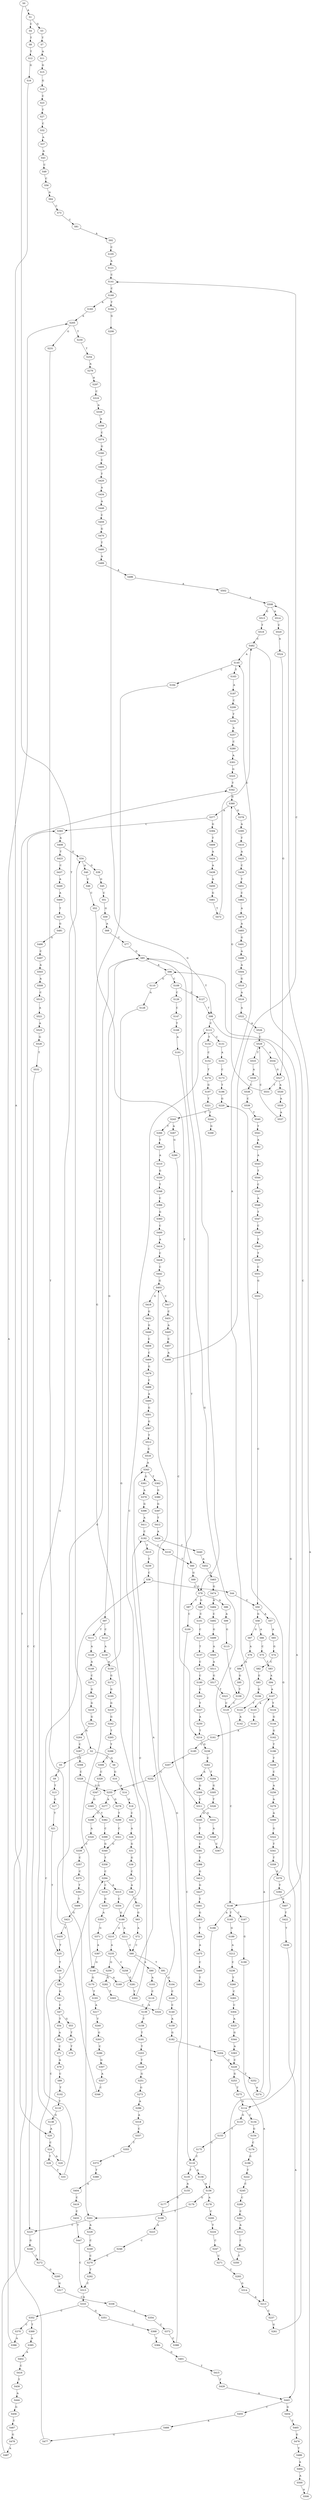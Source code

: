 strict digraph  {
	S0 -> S1 [ label = A ];
	S0 -> S2 [ label = T ];
	S1 -> S3 [ label = G ];
	S1 -> S4 [ label = C ];
	S2 -> S5 [ label = C ];
	S2 -> S6 [ label = G ];
	S3 -> S7 [ label = T ];
	S4 -> S8 [ label = T ];
	S5 -> S9 [ label = T ];
	S6 -> S10 [ label = G ];
	S7 -> S11 [ label = A ];
	S8 -> S12 [ label = T ];
	S9 -> S13 [ label = T ];
	S10 -> S14 [ label = A ];
	S11 -> S15 [ label = G ];
	S12 -> S16 [ label = G ];
	S13 -> S17 [ label = G ];
	S14 -> S18 [ label = G ];
	S15 -> S19 [ label = G ];
	S16 -> S20 [ label = A ];
	S17 -> S21 [ label = T ];
	S18 -> S22 [ label = C ];
	S19 -> S23 [ label = C ];
	S20 -> S24 [ label = C ];
	S21 -> S25 [ label = T ];
	S22 -> S26 [ label = A ];
	S23 -> S27 [ label = T ];
	S24 -> S28 [ label = T ];
	S24 -> S29 [ label = A ];
	S25 -> S30 [ label = T ];
	S26 -> S31 [ label = G ];
	S27 -> S32 [ label = C ];
	S28 -> S33 [ label = T ];
	S29 -> S34 [ label = G ];
	S30 -> S35 [ label = T ];
	S31 -> S36 [ label = G ];
	S32 -> S37 [ label = A ];
	S33 -> S38 [ label = C ];
	S34 -> S39 [ label = G ];
	S34 -> S40 [ label = A ];
	S35 -> S41 [ label = G ];
	S36 -> S42 [ label = C ];
	S37 -> S43 [ label = A ];
	S38 -> S44 [ label = G ];
	S39 -> S45 [ label = G ];
	S40 -> S46 [ label = C ];
	S41 -> S47 [ label = C ];
	S42 -> S48 [ label = A ];
	S43 -> S49 [ label = C ];
	S44 -> S50 [ label = C ];
	S45 -> S51 [ label = C ];
	S46 -> S52 [ label = C ];
	S47 -> S53 [ label = G ];
	S47 -> S54 [ label = T ];
	S48 -> S55 [ label = C ];
	S49 -> S56 [ label = C ];
	S50 -> S57 [ label = A ];
	S50 -> S58 [ label = G ];
	S51 -> S59 [ label = G ];
	S52 -> S60 [ label = T ];
	S53 -> S61 [ label = T ];
	S54 -> S62 [ label = A ];
	S55 -> S63 [ label = G ];
	S56 -> S64 [ label = A ];
	S57 -> S65 [ label = A ];
	S58 -> S66 [ label = A ];
	S58 -> S67 [ label = G ];
	S59 -> S68 [ label = A ];
	S60 -> S69 [ label = G ];
	S61 -> S70 [ label = T ];
	S62 -> S71 [ label = C ];
	S63 -> S72 [ label = A ];
	S64 -> S73 [ label = C ];
	S65 -> S74 [ label = G ];
	S66 -> S75 [ label = C ];
	S67 -> S76 [ label = A ];
	S68 -> S77 [ label = C ];
	S69 -> S78 [ label = G ];
	S71 -> S79 [ label = A ];
	S72 -> S80 [ label = C ];
	S73 -> S81 [ label = C ];
	S74 -> S82 [ label = C ];
	S75 -> S83 [ label = T ];
	S76 -> S84 [ label = A ];
	S77 -> S85 [ label = G ];
	S78 -> S86 [ label = A ];
	S78 -> S87 [ label = T ];
	S78 -> S88 [ label = G ];
	S79 -> S89 [ label = C ];
	S80 -> S90 [ label = A ];
	S80 -> S91 [ label = T ];
	S81 -> S92 [ label = A ];
	S82 -> S93 [ label = G ];
	S83 -> S94 [ label = A ];
	S84 -> S95 [ label = G ];
	S85 -> S96 [ label = A ];
	S85 -> S97 [ label = G ];
	S85 -> S98 [ label = T ];
	S86 -> S99 [ label = A ];
	S87 -> S100 [ label = C ];
	S88 -> S101 [ label = C ];
	S89 -> S102 [ label = T ];
	S90 -> S103 [ label = A ];
	S91 -> S104 [ label = G ];
	S92 -> S105 [ label = C ];
	S93 -> S106 [ label = G ];
	S94 -> S107 [ label = A ];
	S95 -> S108 [ label = T ];
	S96 -> S109 [ label = C ];
	S96 -> S110 [ label = G ];
	S97 -> S111 [ label = T ];
	S97 -> S112 [ label = C ];
	S98 -> S113 [ label = C ];
	S98 -> S114 [ label = G ];
	S99 -> S115 [ label = G ];
	S100 -> S116 [ label = C ];
	S101 -> S117 [ label = C ];
	S102 -> S118 [ label = T ];
	S103 -> S119 [ label = C ];
	S104 -> S120 [ label = C ];
	S105 -> S121 [ label = A ];
	S106 -> S122 [ label = T ];
	S107 -> S123 [ label = A ];
	S107 -> S124 [ label = T ];
	S108 -> S125 [ label = C ];
	S109 -> S126 [ label = C ];
	S109 -> S127 [ label = G ];
	S110 -> S128 [ label = A ];
	S111 -> S129 [ label = A ];
	S112 -> S130 [ label = A ];
	S113 -> S131 [ label = C ];
	S113 -> S132 [ label = T ];
	S114 -> S133 [ label = G ];
	S114 -> S134 [ label = C ];
	S115 -> S108 [ label = T ];
	S116 -> S135 [ label = T ];
	S116 -> S136 [ label = A ];
	S117 -> S137 [ label = T ];
	S118 -> S138 [ label = G ];
	S119 -> S139 [ label = A ];
	S120 -> S140 [ label = C ];
	S121 -> S141 [ label = C ];
	S122 -> S142 [ label = A ];
	S123 -> S143 [ label = G ];
	S124 -> S144 [ label = G ];
	S125 -> S145 [ label = A ];
	S125 -> S146 [ label = C ];
	S126 -> S147 [ label = C ];
	S127 -> S98 [ label = T ];
	S128 -> S148 [ label = G ];
	S129 -> S149 [ label = A ];
	S130 -> S150 [ label = A ];
	S131 -> S151 [ label = A ];
	S132 -> S152 [ label = C ];
	S133 -> S153 [ label = T ];
	S134 -> S154 [ label = G ];
	S135 -> S155 [ label = A ];
	S136 -> S156 [ label = A ];
	S137 -> S157 [ label = C ];
	S138 -> S20 [ label = A ];
	S139 -> S158 [ label = T ];
	S140 -> S159 [ label = A ];
	S141 -> S160 [ label = C ];
	S143 -> S161 [ label = A ];
	S144 -> S162 [ label = G ];
	S145 -> S163 [ label = T ];
	S145 -> S164 [ label = C ];
	S146 -> S165 [ label = T ];
	S146 -> S166 [ label = A ];
	S146 -> S167 [ label = C ];
	S147 -> S168 [ label = T ];
	S148 -> S169 [ label = A ];
	S148 -> S170 [ label = G ];
	S149 -> S171 [ label = C ];
	S150 -> S172 [ label = G ];
	S151 -> S173 [ label = C ];
	S152 -> S174 [ label = T ];
	S153 -> S175 [ label = C ];
	S154 -> S176 [ label = C ];
	S155 -> S177 [ label = G ];
	S156 -> S178 [ label = A ];
	S156 -> S179 [ label = G ];
	S157 -> S180 [ label = C ];
	S158 -> S181 [ label = T ];
	S159 -> S182 [ label = G ];
	S160 -> S183 [ label = A ];
	S160 -> S184 [ label = T ];
	S161 -> S185 [ label = C ];
	S162 -> S186 [ label = T ];
	S163 -> S187 [ label = A ];
	S164 -> S188 [ label = G ];
	S165 -> S189 [ label = G ];
	S166 -> S156 [ label = A ];
	S167 -> S190 [ label = G ];
	S168 -> S191 [ label = A ];
	S169 -> S192 [ label = C ];
	S170 -> S193 [ label = T ];
	S171 -> S194 [ label = G ];
	S172 -> S195 [ label = G ];
	S173 -> S196 [ label = T ];
	S174 -> S197 [ label = G ];
	S175 -> S116 [ label = C ];
	S176 -> S198 [ label = G ];
	S177 -> S199 [ label = T ];
	S178 -> S200 [ label = C ];
	S179 -> S201 [ label = T ];
	S180 -> S202 [ label = C ];
	S181 -> S203 [ label = T ];
	S182 -> S204 [ label = A ];
	S183 -> S205 [ label = A ];
	S184 -> S206 [ label = G ];
	S185 -> S207 [ label = T ];
	S186 -> S208 [ label = T ];
	S187 -> S209 [ label = C ];
	S188 -> S210 [ label = G ];
	S188 -> S211 [ label = A ];
	S189 -> S212 [ label = A ];
	S190 -> S213 [ label = A ];
	S191 -> S214 [ label = T ];
	S192 -> S215 [ label = T ];
	S192 -> S216 [ label = C ];
	S193 -> S217 [ label = A ];
	S194 -> S218 [ label = G ];
	S195 -> S219 [ label = G ];
	S196 -> S220 [ label = G ];
	S197 -> S221 [ label = T ];
	S198 -> S222 [ label = T ];
	S199 -> S223 [ label = A ];
	S200 -> S224 [ label = T ];
	S201 -> S225 [ label = C ];
	S201 -> S226 [ label = A ];
	S202 -> S227 [ label = T ];
	S203 -> S228 [ label = T ];
	S204 -> S229 [ label = C ];
	S205 -> S230 [ label = T ];
	S205 -> S231 [ label = G ];
	S206 -> S78 [ label = G ];
	S207 -> S232 [ label = C ];
	S208 -> S233 [ label = C ];
	S209 -> S234 [ label = T ];
	S210 -> S235 [ label = A ];
	S211 -> S80 [ label = C ];
	S212 -> S236 [ label = C ];
	S213 -> S237 [ label = C ];
	S214 -> S238 [ label = G ];
	S215 -> S239 [ label = T ];
	S216 -> S60 [ label = T ];
	S217 -> S240 [ label = T ];
	S218 -> S241 [ label = G ];
	S219 -> S242 [ label = G ];
	S220 -> S243 [ label = C ];
	S221 -> S244 [ label = T ];
	S222 -> S245 [ label = C ];
	S223 -> S246 [ label = C ];
	S224 -> S247 [ label = C ];
	S225 -> S248 [ label = G ];
	S226 -> S249 [ label = C ];
	S227 -> S250 [ label = A ];
	S228 -> S251 [ label = G ];
	S229 -> S252 [ label = T ];
	S229 -> S253 [ label = G ];
	S230 -> S254 [ label = T ];
	S231 -> S201 [ label = T ];
	S232 -> S255 [ label = G ];
	S233 -> S256 [ label = A ];
	S234 -> S257 [ label = A ];
	S235 -> S258 [ label = C ];
	S235 -> S259 [ label = G ];
	S236 -> S260 [ label = T ];
	S237 -> S261 [ label = G ];
	S238 -> S262 [ label = C ];
	S239 -> S38 [ label = C ];
	S240 -> S263 [ label = G ];
	S241 -> S264 [ label = A ];
	S242 -> S265 [ label = T ];
	S243 -> S266 [ label = T ];
	S243 -> S267 [ label = A ];
	S244 -> S268 [ label = G ];
	S245 -> S269 [ label = C ];
	S246 -> S270 [ label = C ];
	S247 -> S271 [ label = C ];
	S248 -> S272 [ label = T ];
	S249 -> S270 [ label = C ];
	S250 -> S214 [ label = T ];
	S251 -> S273 [ label = G ];
	S252 -> S274 [ label = A ];
	S253 -> S275 [ label = T ];
	S254 -> S276 [ label = A ];
	S255 -> S277 [ label = A ];
	S255 -> S278 [ label = G ];
	S256 -> S279 [ label = A ];
	S257 -> S280 [ label = C ];
	S258 -> S281 [ label = G ];
	S259 -> S282 [ label = G ];
	S260 -> S283 [ label = C ];
	S261 -> S96 [ label = A ];
	S262 -> S284 [ label = T ];
	S262 -> S285 [ label = A ];
	S263 -> S286 [ label = C ];
	S264 -> S287 [ label = C ];
	S265 -> S288 [ label = T ];
	S266 -> S289 [ label = T ];
	S267 -> S290 [ label = G ];
	S269 -> S291 [ label = C ];
	S270 -> S292 [ label = T ];
	S271 -> S293 [ label = C ];
	S272 -> S294 [ label = C ];
	S272 -> S295 [ label = G ];
	S273 -> S296 [ label = A ];
	S274 -> S107 [ label = A ];
	S275 -> S114 [ label = G ];
	S276 -> S297 [ label = A ];
	S277 -> S298 [ label = C ];
	S278 -> S299 [ label = T ];
	S279 -> S300 [ label = A ];
	S280 -> S301 [ label = A ];
	S281 -> S302 [ label = T ];
	S282 -> S303 [ label = T ];
	S283 -> S304 [ label = C ];
	S284 -> S305 [ label = G ];
	S285 -> S306 [ label = G ];
	S286 -> S307 [ label = G ];
	S287 -> S308 [ label = T ];
	S288 -> S309 [ label = C ];
	S289 -> S310 [ label = A ];
	S290 -> S311 [ label = C ];
	S291 -> S312 [ label = A ];
	S292 -> S313 [ label = C ];
	S293 -> S314 [ label = G ];
	S294 -> S315 [ label = A ];
	S294 -> S316 [ label = C ];
	S295 -> S317 [ label = G ];
	S296 -> S318 [ label = A ];
	S297 -> S319 [ label = C ];
	S298 -> S320 [ label = A ];
	S299 -> S321 [ label = C ];
	S300 -> S322 [ label = G ];
	S301 -> S323 [ label = G ];
	S302 -> S113 [ label = C ];
	S303 -> S324 [ label = C ];
	S304 -> S325 [ label = A ];
	S305 -> S326 [ label = T ];
	S306 -> S311 [ label = C ];
	S307 -> S327 [ label = A ];
	S308 -> S328 [ label = C ];
	S309 -> S329 [ label = C ];
	S310 -> S330 [ label = G ];
	S311 -> S331 [ label = G ];
	S312 -> S332 [ label = C ];
	S313 -> S333 [ label = A ];
	S314 -> S213 [ label = A ];
	S315 -> S334 [ label = C ];
	S316 -> S335 [ label = G ];
	S317 -> S336 [ label = C ];
	S318 -> S337 [ label = C ];
	S319 -> S338 [ label = A ];
	S320 -> S339 [ label = C ];
	S321 -> S340 [ label = G ];
	S322 -> S341 [ label = T ];
	S323 -> S342 [ label = T ];
	S324 -> S343 [ label = A ];
	S325 -> S344 [ label = G ];
	S326 -> S345 [ label = G ];
	S327 -> S346 [ label = C ];
	S328 -> S255 [ label = G ];
	S329 -> S347 [ label = G ];
	S330 -> S348 [ label = T ];
	S331 -> S349 [ label = A ];
	S332 -> S350 [ label = T ];
	S333 -> S351 [ label = G ];
	S333 -> S352 [ label = C ];
	S334 -> S188 [ label = G ];
	S335 -> S353 [ label = A ];
	S336 -> S354 [ label = A ];
	S337 -> S355 [ label = T ];
	S338 -> S356 [ label = A ];
	S339 -> S357 [ label = C ];
	S340 -> S358 [ label = T ];
	S341 -> S359 [ label = T ];
	S342 -> S360 [ label = G ];
	S343 -> S361 [ label = G ];
	S343 -> S362 [ label = T ];
	S344 -> S363 [ label = A ];
	S345 -> S364 [ label = T ];
	S346 -> S85 [ label = G ];
	S347 -> S365 [ label = G ];
	S348 -> S366 [ label = C ];
	S349 -> S367 [ label = C ];
	S350 -> S220 [ label = G ];
	S351 -> S368 [ label = G ];
	S352 -> S369 [ label = T ];
	S352 -> S370 [ label = C ];
	S353 -> S371 [ label = G ];
	S354 -> S372 [ label = C ];
	S355 -> S373 [ label = A ];
	S356 -> S374 [ label = C ];
	S357 -> S375 [ label = C ];
	S358 -> S294 [ label = C ];
	S359 -> S376 [ label = G ];
	S360 -> S377 [ label = A ];
	S360 -> S378 [ label = G ];
	S361 -> S379 [ label = A ];
	S362 -> S380 [ label = G ];
	S363 -> S229 [ label = C ];
	S364 -> S381 [ label = C ];
	S365 -> S382 [ label = T ];
	S366 -> S383 [ label = G ];
	S367 -> S85 [ label = G ];
	S368 -> S384 [ label = T ];
	S369 -> S385 [ label = A ];
	S370 -> S386 [ label = A ];
	S371 -> S387 [ label = A ];
	S372 -> S388 [ label = C ];
	S373 -> S389 [ label = T ];
	S374 -> S390 [ label = G ];
	S375 -> S391 [ label = T ];
	S376 -> S392 [ label = T ];
	S377 -> S393 [ label = C ];
	S377 -> S394 [ label = G ];
	S378 -> S395 [ label = A ];
	S379 -> S396 [ label = G ];
	S380 -> S397 [ label = G ];
	S381 -> S398 [ label = T ];
	S382 -> S399 [ label = C ];
	S383 -> S400 [ label = C ];
	S384 -> S401 [ label = G ];
	S385 -> S402 [ label = A ];
	S386 -> S205 [ label = A ];
	S387 -> S148 [ label = G ];
	S388 -> S403 [ label = G ];
	S389 -> S404 [ label = A ];
	S390 -> S405 [ label = C ];
	S391 -> S406 [ label = T ];
	S392 -> S407 [ label = G ];
	S393 -> S408 [ label = A ];
	S394 -> S409 [ label = T ];
	S395 -> S410 [ label = T ];
	S396 -> S411 [ label = A ];
	S397 -> S412 [ label = T ];
	S398 -> S413 [ label = G ];
	S399 -> S340 [ label = G ];
	S400 -> S414 [ label = A ];
	S401 -> S415 [ label = T ];
	S402 -> S416 [ label = C ];
	S403 -> S417 [ label = C ];
	S403 -> S418 [ label = G ];
	S404 -> S419 [ label = C ];
	S405 -> S420 [ label = T ];
	S406 -> S421 [ label = G ];
	S407 -> S422 [ label = T ];
	S408 -> S423 [ label = T ];
	S408 -> S34 [ label = G ];
	S409 -> S424 [ label = A ];
	S410 -> S425 [ label = A ];
	S411 -> S192 [ label = C ];
	S412 -> S426 [ label = A ];
	S413 -> S427 [ label = G ];
	S414 -> S428 [ label = C ];
	S415 -> S429 [ label = T ];
	S416 -> S430 [ label = T ];
	S417 -> S431 [ label = C ];
	S418 -> S432 [ label = G ];
	S419 -> S433 [ label = C ];
	S420 -> S434 [ label = A ];
	S421 -> S435 [ label = T ];
	S422 -> S436 [ label = T ];
	S423 -> S437 [ label = C ];
	S424 -> S438 [ label = A ];
	S425 -> S439 [ label = C ];
	S426 -> S440 [ label = C ];
	S427 -> S441 [ label = T ];
	S428 -> S442 [ label = C ];
	S429 -> S443 [ label = A ];
	S430 -> S444 [ label = A ];
	S431 -> S445 [ label = A ];
	S432 -> S446 [ label = G ];
	S433 -> S447 [ label = T ];
	S434 -> S448 [ label = A ];
	S435 -> S25 [ label = T ];
	S436 -> S443 [ label = A ];
	S437 -> S449 [ label = A ];
	S438 -> S450 [ label = A ];
	S439 -> S451 [ label = T ];
	S440 -> S452 [ label = A ];
	S441 -> S453 [ label = G ];
	S442 -> S403 [ label = G ];
	S443 -> S454 [ label = G ];
	S443 -> S455 [ label = C ];
	S444 -> S456 [ label = G ];
	S445 -> S457 [ label = C ];
	S446 -> S458 [ label = C ];
	S447 -> S313 [ label = C ];
	S448 -> S459 [ label = C ];
	S449 -> S460 [ label = A ];
	S450 -> S461 [ label = G ];
	S451 -> S462 [ label = C ];
	S452 -> S463 [ label = G ];
	S453 -> S464 [ label = T ];
	S454 -> S465 [ label = T ];
	S455 -> S466 [ label = A ];
	S456 -> S467 [ label = T ];
	S457 -> S468 [ label = A ];
	S458 -> S469 [ label = C ];
	S459 -> S470 [ label = G ];
	S460 -> S471 [ label = T ];
	S461 -> S472 [ label = T ];
	S462 -> S473 [ label = A ];
	S463 -> S474 [ label = G ];
	S464 -> S475 [ label = A ];
	S465 -> S476 [ label = G ];
	S466 -> S477 [ label = G ];
	S467 -> S478 [ label = G ];
	S468 -> S141 [ label = C ];
	S469 -> S479 [ label = G ];
	S470 -> S480 [ label = T ];
	S471 -> S481 [ label = G ];
	S472 -> S482 [ label = C ];
	S473 -> S483 [ label = A ];
	S474 -> S484 [ label = A ];
	S475 -> S485 [ label = C ];
	S476 -> S486 [ label = T ];
	S477 -> S342 [ label = T ];
	S478 -> S487 [ label = A ];
	S479 -> S488 [ label = C ];
	S480 -> S489 [ label = A ];
	S481 -> S490 [ label = G ];
	S482 -> S146 [ label = C ];
	S482 -> S145 [ label = A ];
	S483 -> S491 [ label = G ];
	S484 -> S492 [ label = C ];
	S485 -> S493 [ label = T ];
	S486 -> S494 [ label = A ];
	S487 -> S393 [ label = C ];
	S488 -> S495 [ label = A ];
	S489 -> S496 [ label = A ];
	S490 -> S497 [ label = C ];
	S491 -> S498 [ label = A ];
	S492 -> S499 [ label = G ];
	S494 -> S500 [ label = A ];
	S495 -> S501 [ label = G ];
	S496 -> S502 [ label = A ];
	S497 -> S503 [ label = A ];
	S498 -> S504 [ label = A ];
	S499 -> S505 [ label = A ];
	S500 -> S506 [ label = A ];
	S501 -> S507 [ label = G ];
	S502 -> S508 [ label = A ];
	S503 -> S509 [ label = A ];
	S504 -> S510 [ label = G ];
	S505 -> S511 [ label = A ];
	S506 -> S508 [ label = A ];
	S507 -> S512 [ label = T ];
	S508 -> S513 [ label = G ];
	S508 -> S514 [ label = A ];
	S509 -> S515 [ label = C ];
	S510 -> S516 [ label = A ];
	S511 -> S517 [ label = G ];
	S512 -> S518 [ label = C ];
	S513 -> S519 [ label = T ];
	S514 -> S520 [ label = C ];
	S515 -> S521 [ label = A ];
	S516 -> S522 [ label = A ];
	S517 -> S523 [ label = T ];
	S518 -> S343 [ label = A ];
	S519 -> S482 [ label = C ];
	S520 -> S524 [ label = A ];
	S521 -> S525 [ label = A ];
	S522 -> S526 [ label = A ];
	S523 -> S125 [ label = C ];
	S524 -> S527 [ label = G ];
	S525 -> S528 [ label = G ];
	S526 -> S529 [ label = C ];
	S527 -> S530 [ label = A ];
	S527 -> S531 [ label = T ];
	S528 -> S532 [ label = T ];
	S529 -> S533 [ label = T ];
	S529 -> S534 [ label = A ];
	S530 -> S535 [ label = A ];
	S531 -> S360 [ label = G ];
	S532 -> S225 [ label = C ];
	S533 -> S536 [ label = A ];
	S534 -> S527 [ label = G ];
	S535 -> S537 [ label = A ];
	S536 -> S538 [ label = C ];
	S537 -> S529 [ label = C ];
	S538 -> S539 [ label = C ];
	S539 -> S540 [ label = T ];
	S540 -> S541 [ label = T ];
	S541 -> S542 [ label = A ];
	S542 -> S543 [ label = A ];
	S543 -> S544 [ label = T ];
	S544 -> S545 [ label = C ];
	S545 -> S546 [ label = A ];
	S546 -> S547 [ label = T ];
	S547 -> S548 [ label = C ];
	S548 -> S549 [ label = T ];
	S549 -> S550 [ label = T ];
	S550 -> S551 [ label = C ];
	S551 -> S552 [ label = G ];
	S552 -> S50 [ label = C ];
}
